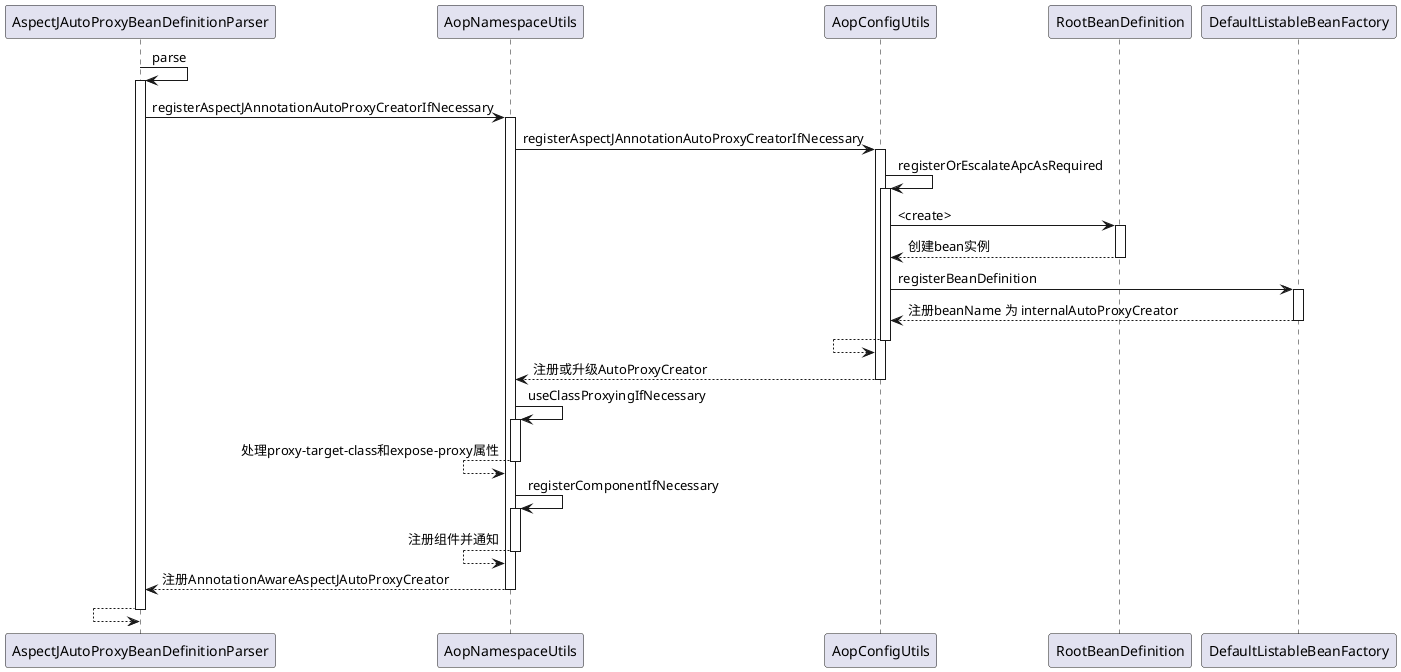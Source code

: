 @startuml

AspectJAutoProxyBeanDefinitionParser -> AspectJAutoProxyBeanDefinitionParser: parse
activate AspectJAutoProxyBeanDefinitionParser
    AspectJAutoProxyBeanDefinitionParser->AopNamespaceUtils:registerAspectJAnnotationAutoProxyCreatorIfNecessary
    activate AopNamespaceUtils
        AopNamespaceUtils->AopConfigUtils:registerAspectJAnnotationAutoProxyCreatorIfNecessary
        activate AopConfigUtils
            AopConfigUtils->AopConfigUtils:registerOrEscalateApcAsRequired
            activate AopConfigUtils
                AopConfigUtils->RootBeanDefinition:<create>
                activate RootBeanDefinition
                AopConfigUtils<--RootBeanDefinition: 创建bean实例
                deactivate RootBeanDefinition

                AopConfigUtils->DefaultListableBeanFactory:registerBeanDefinition
                activate DefaultListableBeanFactory
                AopConfigUtils<--DefaultListableBeanFactory: 注册beanName 为 internalAutoProxyCreator
                deactivate DefaultListableBeanFactory

            AopConfigUtils<--AopConfigUtils:
            deactivate AopConfigUtils
        AopNamespaceUtils<--AopConfigUtils:注册或升级AutoProxyCreator
        deactivate AopConfigUtils

        AopNamespaceUtils->AopNamespaceUtils:useClassProxyingIfNecessary
        activate AopNamespaceUtils
        AopNamespaceUtils<--AopNamespaceUtils:处理proxy-target-class和expose-proxy属性
        deactivate AopNamespaceUtils

        AopNamespaceUtils->AopNamespaceUtils:registerComponentIfNecessary
        activate AopNamespaceUtils
        AopNamespaceUtils<--AopNamespaceUtils:注册组件并通知
        deactivate AopNamespaceUtils

    AspectJAutoProxyBeanDefinitionParser<--AopNamespaceUtils: 注册AnnotationAwareAspectJAutoProxyCreator
    deactivate AopNamespaceUtils
AspectJAutoProxyBeanDefinitionParser <-- AspectJAutoProxyBeanDefinitionParser:
deactivate AspectJAutoProxyBeanDefinitionParser

@enduml